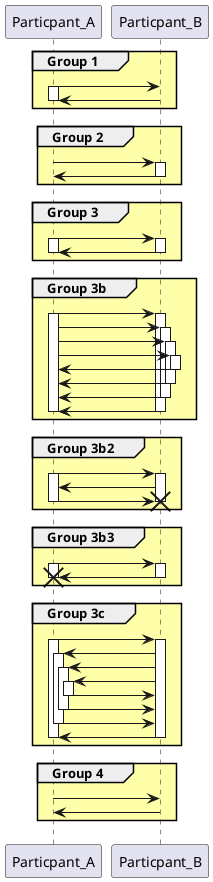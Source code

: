 @startuml
!pragma teoz true

group #ffa Group 1
    Particpant_A -> Particpant_B
    activate Particpant_A
    Particpant_A <- Particpant_B
    deactivate Particpant_A
end

group #ffa Group 2
    Particpant_A -> Particpant_B++
    Particpant_A <- Particpant_B--
end

group #ffa Group 3
    Particpant_A -> Particpant_B++
    activate Particpant_A
    Particpant_A <- Particpant_B--
    deactivate Particpant_A
end

group #ffa Group 3b
    Particpant_A -> Particpant_B++
    activate Particpant_A
        Particpant_A -> Particpant_B++
                Particpant_A -> Particpant_B++
                        Particpant_A -> Particpant_B++
                        Particpant_A <- Particpant_B--
                Particpant_A <- Particpant_B--
        Particpant_A <- Particpant_B--
    Particpant_A <- Particpant_B--
    deactivate Particpant_A
end

group #ffa Group 3b2
    Particpant_A -> Particpant_B++
    activate Particpant_A
    Particpant_A <- Particpant_B
    Particpant_A -> Particpant_B !!
    deactivate Particpant_A
end

group #ffa Group 3b3
    Particpant_A -> Particpant_B++
    activate Particpant_A
    Particpant_A <- Particpant_B !!
    deactivate Particpant_B
end

group #ffa Group 3c
    Particpant_A -> Particpant_B++
    activate Particpant_A
        Particpant_B -> Particpant_A++
                Particpant_B -> Particpant_A++
                                Particpant_B -> Particpant_A++
                                Particpant_B <- Particpant_A--
                Particpant_B <- Particpant_A--
        Particpant_B <- Particpant_A--
    Particpant_A <- Particpant_B--
    deactivate Particpant_A
end


group #ffa Group 4
    Particpant_A -> Particpant_B
    Particpant_A <- Particpant_B
end
@enduml

